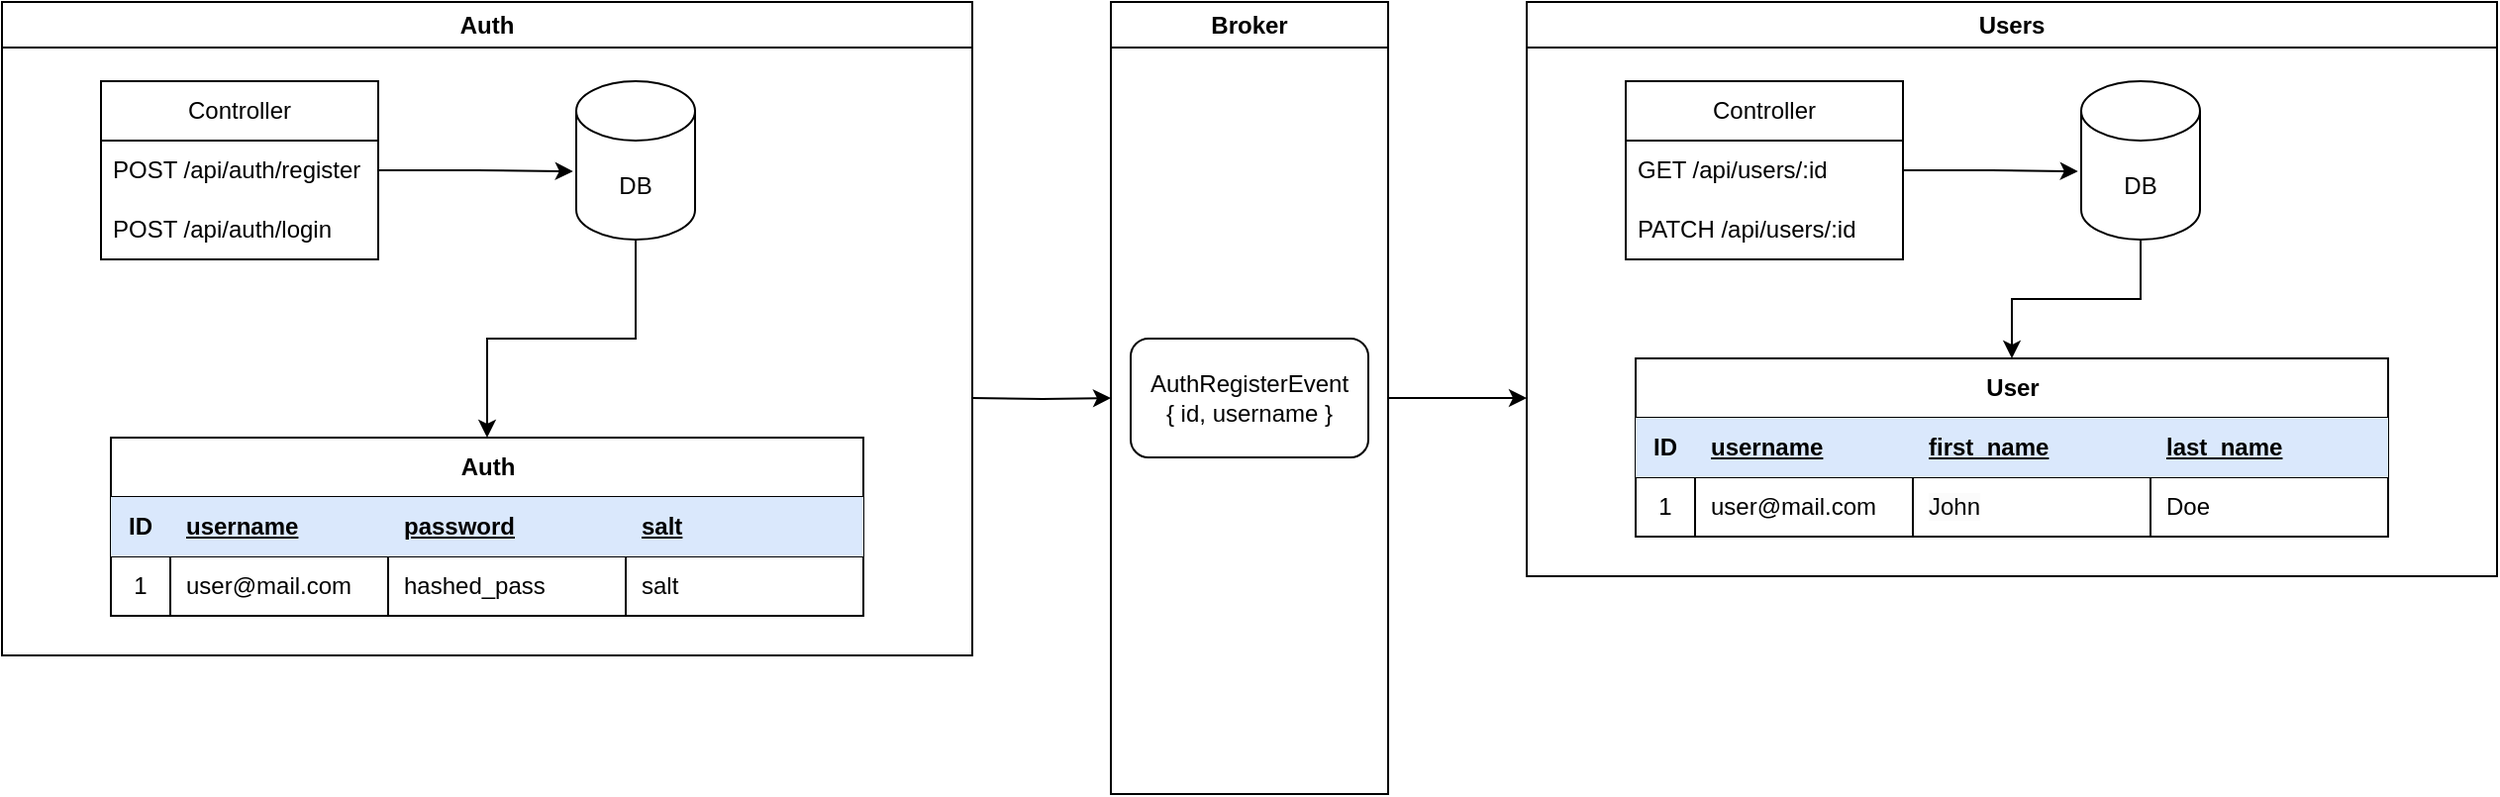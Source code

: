 <mxfile version="21.6.2" type="github">
  <diagram name="Page-1" id="8A3y_nzOzfy-7OrKwesn">
    <mxGraphModel dx="2514" dy="1006" grid="1" gridSize="10" guides="1" tooltips="1" connect="1" arrows="1" fold="1" page="1" pageScale="1" pageWidth="827" pageHeight="1169" math="0" shadow="0">
      <root>
        <mxCell id="0" />
        <mxCell id="1" parent="0" />
        <mxCell id="qodNmMBMk2x3q_hM-X3--87" style="edgeStyle=orthogonalEdgeStyle;rounded=0;orthogonalLoop=1;jettySize=auto;html=1;entryX=0;entryY=0.5;entryDx=0;entryDy=0;" edge="1" parent="1" target="qodNmMBMk2x3q_hM-X3--61">
          <mxGeometry relative="1" as="geometry">
            <mxPoint x="310" y="245" as="targetPoint" />
            <mxPoint x="240" y="280" as="sourcePoint" />
          </mxGeometry>
        </mxCell>
        <mxCell id="qodNmMBMk2x3q_hM-X3--1" value="Auth" style="swimlane;whiteSpace=wrap;html=1;" vertex="1" parent="1">
          <mxGeometry x="-250" y="80" width="490" height="330" as="geometry" />
        </mxCell>
        <mxCell id="qodNmMBMk2x3q_hM-X3--4" value="DB" style="shape=cylinder3;whiteSpace=wrap;html=1;boundedLbl=1;backgroundOutline=1;size=15;" vertex="1" parent="qodNmMBMk2x3q_hM-X3--1">
          <mxGeometry x="290" y="40" width="60" height="80" as="geometry" />
        </mxCell>
        <mxCell id="qodNmMBMk2x3q_hM-X3--50" value="Controller" style="swimlane;fontStyle=0;childLayout=stackLayout;horizontal=1;startSize=30;horizontalStack=0;resizeParent=1;resizeParentMax=0;resizeLast=0;collapsible=1;marginBottom=0;whiteSpace=wrap;html=1;fixDash=0;absoluteArcSize=0;" vertex="1" parent="qodNmMBMk2x3q_hM-X3--1">
          <mxGeometry x="50" y="40" width="140" height="90" as="geometry" />
        </mxCell>
        <mxCell id="qodNmMBMk2x3q_hM-X3--51" value="POST /api/auth/register" style="text;strokeColor=none;fillColor=none;align=left;verticalAlign=middle;spacingLeft=4;spacingRight=4;overflow=hidden;points=[[0,0.5],[1,0.5]];portConstraint=eastwest;rotatable=0;whiteSpace=wrap;html=1;absoluteArcSize=0;" vertex="1" parent="qodNmMBMk2x3q_hM-X3--50">
          <mxGeometry y="30" width="140" height="30" as="geometry" />
        </mxCell>
        <mxCell id="qodNmMBMk2x3q_hM-X3--52" value="POST /api/auth/login" style="text;strokeColor=none;fillColor=none;align=left;verticalAlign=middle;spacingLeft=4;spacingRight=4;overflow=hidden;points=[[0,0.5],[1,0.5]];portConstraint=eastwest;rotatable=0;whiteSpace=wrap;html=1;" vertex="1" parent="qodNmMBMk2x3q_hM-X3--50">
          <mxGeometry y="60" width="140" height="30" as="geometry" />
        </mxCell>
        <mxCell id="qodNmMBMk2x3q_hM-X3--54" style="edgeStyle=orthogonalEdgeStyle;rounded=0;orthogonalLoop=1;jettySize=auto;html=1;entryX=-0.027;entryY=0.569;entryDx=0;entryDy=0;entryPerimeter=0;" edge="1" parent="qodNmMBMk2x3q_hM-X3--1" source="qodNmMBMk2x3q_hM-X3--51" target="qodNmMBMk2x3q_hM-X3--4">
          <mxGeometry relative="1" as="geometry" />
        </mxCell>
        <mxCell id="qodNmMBMk2x3q_hM-X3--6" value="Auth" style="shape=table;startSize=30;container=1;collapsible=1;childLayout=tableLayout;fixedRows=1;rowLines=1;fontStyle=1;align=center;resizeLast=1;html=1;resizeLastRow=0;absoluteArcSize=0;noLabel=0;portConstraintRotation=0;snapToPoint=0;fixDash=0;perimeter=rectanglePerimeter;backgroundOutline=0;movableLabel=0;autosize=0;fixedWidth=0;enumerate=0;" vertex="1" parent="qodNmMBMk2x3q_hM-X3--1">
          <mxGeometry x="55" y="220" width="380" height="90" as="geometry">
            <mxRectangle x="290" y="250" width="70" height="30" as="alternateBounds" />
          </mxGeometry>
        </mxCell>
        <mxCell id="qodNmMBMk2x3q_hM-X3--7" value="" style="shape=tableRow;horizontal=0;startSize=0;swimlaneHead=0;swimlaneBody=0;fillColor=none;collapsible=0;dropTarget=0;points=[[0,0.5],[1,0.5]];portConstraint=eastwest;top=0;left=0;right=0;bottom=1;" vertex="1" parent="qodNmMBMk2x3q_hM-X3--6">
          <mxGeometry y="30" width="380" height="30" as="geometry" />
        </mxCell>
        <mxCell id="qodNmMBMk2x3q_hM-X3--8" value="ID" style="shape=partialRectangle;connectable=0;fillColor=#dae8fc;top=0;left=0;bottom=0;right=0;fontStyle=1;overflow=hidden;whiteSpace=wrap;html=1;strokeColor=#6c8ebf;" vertex="1" parent="qodNmMBMk2x3q_hM-X3--7">
          <mxGeometry width="30" height="30" as="geometry">
            <mxRectangle width="30" height="30" as="alternateBounds" />
          </mxGeometry>
        </mxCell>
        <mxCell id="qodNmMBMk2x3q_hM-X3--9" value="username" style="shape=partialRectangle;connectable=0;fillColor=#dae8fc;top=0;left=0;bottom=0;right=0;align=left;spacingLeft=6;fontStyle=5;overflow=hidden;whiteSpace=wrap;html=1;strokeColor=#6c8ebf;" vertex="1" parent="qodNmMBMk2x3q_hM-X3--7">
          <mxGeometry x="30" width="110" height="30" as="geometry">
            <mxRectangle width="110" height="30" as="alternateBounds" />
          </mxGeometry>
        </mxCell>
        <mxCell id="qodNmMBMk2x3q_hM-X3--34" value="password" style="shape=partialRectangle;connectable=0;fillColor=#dae8fc;top=0;left=0;bottom=0;right=0;align=left;spacingLeft=6;fontStyle=5;overflow=hidden;whiteSpace=wrap;html=1;strokeColor=#6c8ebf;" vertex="1" parent="qodNmMBMk2x3q_hM-X3--7">
          <mxGeometry x="140" width="120" height="30" as="geometry">
            <mxRectangle width="120" height="30" as="alternateBounds" />
          </mxGeometry>
        </mxCell>
        <mxCell id="qodNmMBMk2x3q_hM-X3--55" value="salt" style="shape=partialRectangle;connectable=0;fillColor=#dae8fc;top=0;left=0;bottom=0;right=0;align=left;spacingLeft=6;fontStyle=5;overflow=hidden;whiteSpace=wrap;html=1;strokeColor=#6c8ebf;" vertex="1" parent="qodNmMBMk2x3q_hM-X3--7">
          <mxGeometry x="260" width="120" height="30" as="geometry">
            <mxRectangle width="120" height="30" as="alternateBounds" />
          </mxGeometry>
        </mxCell>
        <mxCell id="qodNmMBMk2x3q_hM-X3--10" value="" style="shape=tableRow;horizontal=0;startSize=0;swimlaneHead=0;swimlaneBody=0;fillColor=none;collapsible=0;dropTarget=0;points=[[0,0.5],[1,0.5]];portConstraint=eastwest;top=0;left=0;right=0;bottom=0;" vertex="1" parent="qodNmMBMk2x3q_hM-X3--6">
          <mxGeometry y="60" width="380" height="30" as="geometry" />
        </mxCell>
        <mxCell id="qodNmMBMk2x3q_hM-X3--11" value="1" style="shape=partialRectangle;connectable=0;fillColor=none;top=0;left=0;bottom=0;right=0;editable=1;overflow=hidden;whiteSpace=wrap;html=1;" vertex="1" parent="qodNmMBMk2x3q_hM-X3--10">
          <mxGeometry width="30" height="30" as="geometry">
            <mxRectangle width="30" height="30" as="alternateBounds" />
          </mxGeometry>
        </mxCell>
        <mxCell id="qodNmMBMk2x3q_hM-X3--12" value="user@mail.com" style="shape=partialRectangle;connectable=0;fillColor=none;top=0;left=0;bottom=0;right=0;align=left;spacingLeft=6;overflow=hidden;whiteSpace=wrap;html=1;" vertex="1" parent="qodNmMBMk2x3q_hM-X3--10">
          <mxGeometry x="30" width="110" height="30" as="geometry">
            <mxRectangle width="110" height="30" as="alternateBounds" />
          </mxGeometry>
        </mxCell>
        <mxCell id="qodNmMBMk2x3q_hM-X3--35" value="hashed_pass" style="shape=partialRectangle;connectable=0;fillColor=none;top=0;left=0;bottom=0;right=0;align=left;spacingLeft=6;overflow=hidden;whiteSpace=wrap;html=1;" vertex="1" parent="qodNmMBMk2x3q_hM-X3--10">
          <mxGeometry x="140" width="120" height="30" as="geometry">
            <mxRectangle width="120" height="30" as="alternateBounds" />
          </mxGeometry>
        </mxCell>
        <mxCell id="qodNmMBMk2x3q_hM-X3--56" value="salt" style="shape=partialRectangle;connectable=0;fillColor=none;top=0;left=0;bottom=0;right=0;align=left;spacingLeft=6;overflow=hidden;whiteSpace=wrap;html=1;" vertex="1" parent="qodNmMBMk2x3q_hM-X3--10">
          <mxGeometry x="260" width="120" height="30" as="geometry">
            <mxRectangle width="120" height="30" as="alternateBounds" />
          </mxGeometry>
        </mxCell>
        <mxCell id="qodNmMBMk2x3q_hM-X3--42" style="edgeStyle=orthogonalEdgeStyle;rounded=0;orthogonalLoop=1;jettySize=auto;html=1;entryX=0.5;entryY=0;entryDx=0;entryDy=0;" edge="1" parent="qodNmMBMk2x3q_hM-X3--1" source="qodNmMBMk2x3q_hM-X3--4" target="qodNmMBMk2x3q_hM-X3--6">
          <mxGeometry relative="1" as="geometry" />
        </mxCell>
        <mxCell id="qodNmMBMk2x3q_hM-X3--88" style="edgeStyle=orthogonalEdgeStyle;rounded=0;orthogonalLoop=1;jettySize=auto;html=1;" edge="1" parent="1" source="qodNmMBMk2x3q_hM-X3--61">
          <mxGeometry relative="1" as="geometry">
            <mxPoint x="520" y="280" as="targetPoint" />
          </mxGeometry>
        </mxCell>
        <mxCell id="qodNmMBMk2x3q_hM-X3--61" value="Broker" style="swimlane;whiteSpace=wrap;html=1;" vertex="1" parent="1">
          <mxGeometry x="310" y="80" width="140" height="400" as="geometry" />
        </mxCell>
        <mxCell id="qodNmMBMk2x3q_hM-X3--46" value="AuthRegisterEvent&lt;br&gt;{ id, username }" style="rounded=1;whiteSpace=wrap;html=1;" vertex="1" parent="qodNmMBMk2x3q_hM-X3--61">
          <mxGeometry x="10" y="170" width="120" height="60" as="geometry" />
        </mxCell>
        <mxCell id="qodNmMBMk2x3q_hM-X3--63" value="Users" style="swimlane;whiteSpace=wrap;html=1;" vertex="1" parent="1">
          <mxGeometry x="520" y="80" width="490" height="290" as="geometry" />
        </mxCell>
        <mxCell id="qodNmMBMk2x3q_hM-X3--64" value="DB" style="shape=cylinder3;whiteSpace=wrap;html=1;boundedLbl=1;backgroundOutline=1;size=15;" vertex="1" parent="qodNmMBMk2x3q_hM-X3--63">
          <mxGeometry x="280" y="40" width="60" height="80" as="geometry" />
        </mxCell>
        <mxCell id="qodNmMBMk2x3q_hM-X3--65" value="Controller" style="swimlane;fontStyle=0;childLayout=stackLayout;horizontal=1;startSize=30;horizontalStack=0;resizeParent=1;resizeParentMax=0;resizeLast=0;collapsible=1;marginBottom=0;whiteSpace=wrap;html=1;fixDash=0;absoluteArcSize=0;" vertex="1" parent="qodNmMBMk2x3q_hM-X3--63">
          <mxGeometry x="50" y="40" width="140" height="90" as="geometry" />
        </mxCell>
        <mxCell id="qodNmMBMk2x3q_hM-X3--66" value="GET /api/users/:id" style="text;strokeColor=none;fillColor=none;align=left;verticalAlign=middle;spacingLeft=4;spacingRight=4;overflow=hidden;points=[[0,0.5],[1,0.5]];portConstraint=eastwest;rotatable=0;whiteSpace=wrap;html=1;absoluteArcSize=0;" vertex="1" parent="qodNmMBMk2x3q_hM-X3--65">
          <mxGeometry y="30" width="140" height="30" as="geometry" />
        </mxCell>
        <mxCell id="qodNmMBMk2x3q_hM-X3--67" value="PATCH /api/users/:id" style="text;strokeColor=none;fillColor=none;align=left;verticalAlign=middle;spacingLeft=4;spacingRight=4;overflow=hidden;points=[[0,0.5],[1,0.5]];portConstraint=eastwest;rotatable=0;whiteSpace=wrap;html=1;" vertex="1" parent="qodNmMBMk2x3q_hM-X3--65">
          <mxGeometry y="60" width="140" height="30" as="geometry" />
        </mxCell>
        <mxCell id="qodNmMBMk2x3q_hM-X3--68" style="edgeStyle=orthogonalEdgeStyle;rounded=0;orthogonalLoop=1;jettySize=auto;html=1;entryX=-0.027;entryY=0.569;entryDx=0;entryDy=0;entryPerimeter=0;" edge="1" parent="qodNmMBMk2x3q_hM-X3--63" source="qodNmMBMk2x3q_hM-X3--66" target="qodNmMBMk2x3q_hM-X3--64">
          <mxGeometry relative="1" as="geometry" />
        </mxCell>
        <mxCell id="qodNmMBMk2x3q_hM-X3--70" value="User" style="shape=table;startSize=30;container=1;collapsible=1;childLayout=tableLayout;fixedRows=1;rowLines=1;fontStyle=1;align=center;resizeLast=1;html=1;resizeLastRow=0;absoluteArcSize=0;noLabel=0;portConstraintRotation=0;snapToPoint=0;fixDash=0;perimeter=rectanglePerimeter;backgroundOutline=0;movableLabel=0;autosize=0;fixedWidth=0;enumerate=0;" vertex="1" parent="qodNmMBMk2x3q_hM-X3--63">
          <mxGeometry x="55" y="180" width="380" height="90" as="geometry">
            <mxRectangle x="290" y="250" width="70" height="30" as="alternateBounds" />
          </mxGeometry>
        </mxCell>
        <mxCell id="qodNmMBMk2x3q_hM-X3--71" value="" style="shape=tableRow;horizontal=0;startSize=0;swimlaneHead=0;swimlaneBody=0;fillColor=none;collapsible=0;dropTarget=0;points=[[0,0.5],[1,0.5]];portConstraint=eastwest;top=0;left=0;right=0;bottom=1;" vertex="1" parent="qodNmMBMk2x3q_hM-X3--70">
          <mxGeometry y="30" width="380" height="30" as="geometry" />
        </mxCell>
        <mxCell id="qodNmMBMk2x3q_hM-X3--72" value="ID" style="shape=partialRectangle;connectable=0;fillColor=#dae8fc;top=0;left=0;bottom=0;right=0;fontStyle=1;overflow=hidden;whiteSpace=wrap;html=1;strokeColor=#6c8ebf;" vertex="1" parent="qodNmMBMk2x3q_hM-X3--71">
          <mxGeometry width="30" height="30" as="geometry">
            <mxRectangle width="30" height="30" as="alternateBounds" />
          </mxGeometry>
        </mxCell>
        <mxCell id="qodNmMBMk2x3q_hM-X3--73" value="username" style="shape=partialRectangle;connectable=0;fillColor=#dae8fc;top=0;left=0;bottom=0;right=0;align=left;spacingLeft=6;fontStyle=5;overflow=hidden;whiteSpace=wrap;html=1;strokeColor=#6c8ebf;" vertex="1" parent="qodNmMBMk2x3q_hM-X3--71">
          <mxGeometry x="30" width="110" height="30" as="geometry">
            <mxRectangle width="110" height="30" as="alternateBounds" />
          </mxGeometry>
        </mxCell>
        <mxCell id="qodNmMBMk2x3q_hM-X3--75" value="first_name" style="shape=partialRectangle;connectable=0;fillColor=#dae8fc;top=0;left=0;bottom=0;right=0;align=left;spacingLeft=6;fontStyle=5;overflow=hidden;whiteSpace=wrap;html=1;strokeColor=#6c8ebf;" vertex="1" parent="qodNmMBMk2x3q_hM-X3--71">
          <mxGeometry x="140" width="120" height="30" as="geometry">
            <mxRectangle width="120" height="30" as="alternateBounds" />
          </mxGeometry>
        </mxCell>
        <mxCell id="qodNmMBMk2x3q_hM-X3--82" value="last_name" style="shape=partialRectangle;connectable=0;fillColor=#dae8fc;top=0;left=0;bottom=0;right=0;align=left;spacingLeft=6;fontStyle=5;overflow=hidden;whiteSpace=wrap;html=1;strokeColor=#6c8ebf;" vertex="1" parent="qodNmMBMk2x3q_hM-X3--71">
          <mxGeometry x="260" width="120" height="30" as="geometry">
            <mxRectangle width="120" height="30" as="alternateBounds" />
          </mxGeometry>
        </mxCell>
        <mxCell id="qodNmMBMk2x3q_hM-X3--76" value="" style="shape=tableRow;horizontal=0;startSize=0;swimlaneHead=0;swimlaneBody=0;fillColor=none;collapsible=0;dropTarget=0;points=[[0,0.5],[1,0.5]];portConstraint=eastwest;top=0;left=0;right=0;bottom=0;" vertex="1" parent="qodNmMBMk2x3q_hM-X3--70">
          <mxGeometry y="60" width="380" height="30" as="geometry" />
        </mxCell>
        <mxCell id="qodNmMBMk2x3q_hM-X3--77" value="1" style="shape=partialRectangle;connectable=0;fillColor=none;top=0;left=0;bottom=0;right=0;editable=1;overflow=hidden;whiteSpace=wrap;html=1;" vertex="1" parent="qodNmMBMk2x3q_hM-X3--76">
          <mxGeometry width="30" height="30" as="geometry">
            <mxRectangle width="30" height="30" as="alternateBounds" />
          </mxGeometry>
        </mxCell>
        <mxCell id="qodNmMBMk2x3q_hM-X3--78" value="user@mail.com" style="shape=partialRectangle;connectable=0;fillColor=none;top=0;left=0;bottom=0;right=0;align=left;spacingLeft=6;overflow=hidden;whiteSpace=wrap;html=1;" vertex="1" parent="qodNmMBMk2x3q_hM-X3--76">
          <mxGeometry x="30" width="110" height="30" as="geometry">
            <mxRectangle width="110" height="30" as="alternateBounds" />
          </mxGeometry>
        </mxCell>
        <mxCell id="qodNmMBMk2x3q_hM-X3--80" value="&lt;span style=&quot;caret-color: rgb(0, 0, 0); color: rgb(0, 0, 0); font-family: Helvetica; font-size: 12px; font-style: normal; font-variant-caps: normal; font-weight: 400; letter-spacing: normal; text-align: left; text-indent: 0px; text-transform: none; word-spacing: 0px; -webkit-text-stroke-width: 0px; background-color: rgb(251, 251, 251); text-decoration: none; float: none; display: inline !important;&quot;&gt;John&lt;/span&gt;" style="shape=partialRectangle;connectable=0;fillColor=none;top=0;left=0;bottom=0;right=0;align=left;spacingLeft=6;overflow=hidden;whiteSpace=wrap;html=1;" vertex="1" parent="qodNmMBMk2x3q_hM-X3--76">
          <mxGeometry x="140" width="120" height="30" as="geometry">
            <mxRectangle width="120" height="30" as="alternateBounds" />
          </mxGeometry>
        </mxCell>
        <mxCell id="qodNmMBMk2x3q_hM-X3--83" value="Doe" style="shape=partialRectangle;connectable=0;fillColor=none;top=0;left=0;bottom=0;right=0;align=left;spacingLeft=6;overflow=hidden;whiteSpace=wrap;html=1;" vertex="1" parent="qodNmMBMk2x3q_hM-X3--76">
          <mxGeometry x="260" width="120" height="30" as="geometry">
            <mxRectangle width="120" height="30" as="alternateBounds" />
          </mxGeometry>
        </mxCell>
        <mxCell id="qodNmMBMk2x3q_hM-X3--81" style="edgeStyle=orthogonalEdgeStyle;rounded=0;orthogonalLoop=1;jettySize=auto;html=1;entryX=0.5;entryY=0;entryDx=0;entryDy=0;" edge="1" parent="qodNmMBMk2x3q_hM-X3--63" source="qodNmMBMk2x3q_hM-X3--64" target="qodNmMBMk2x3q_hM-X3--70">
          <mxGeometry relative="1" as="geometry" />
        </mxCell>
      </root>
    </mxGraphModel>
  </diagram>
</mxfile>
